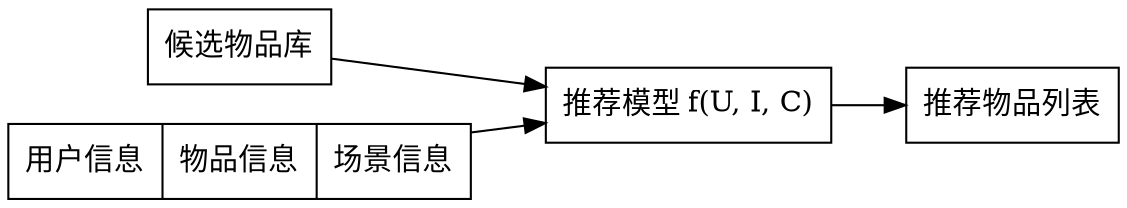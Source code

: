 digraph G {
    rankdir=LR;
    node [ shape=record ];

    input [ label="候选物品库" ];
    model [ label="推荐模型 f(U, I, C)" ];
    output [ label="推荐物品列表" ];
    condition [ label="{用户信息|物品信息|场景信息}" ];

    condition -> model;
    input -> model;
    model -> output;
}
